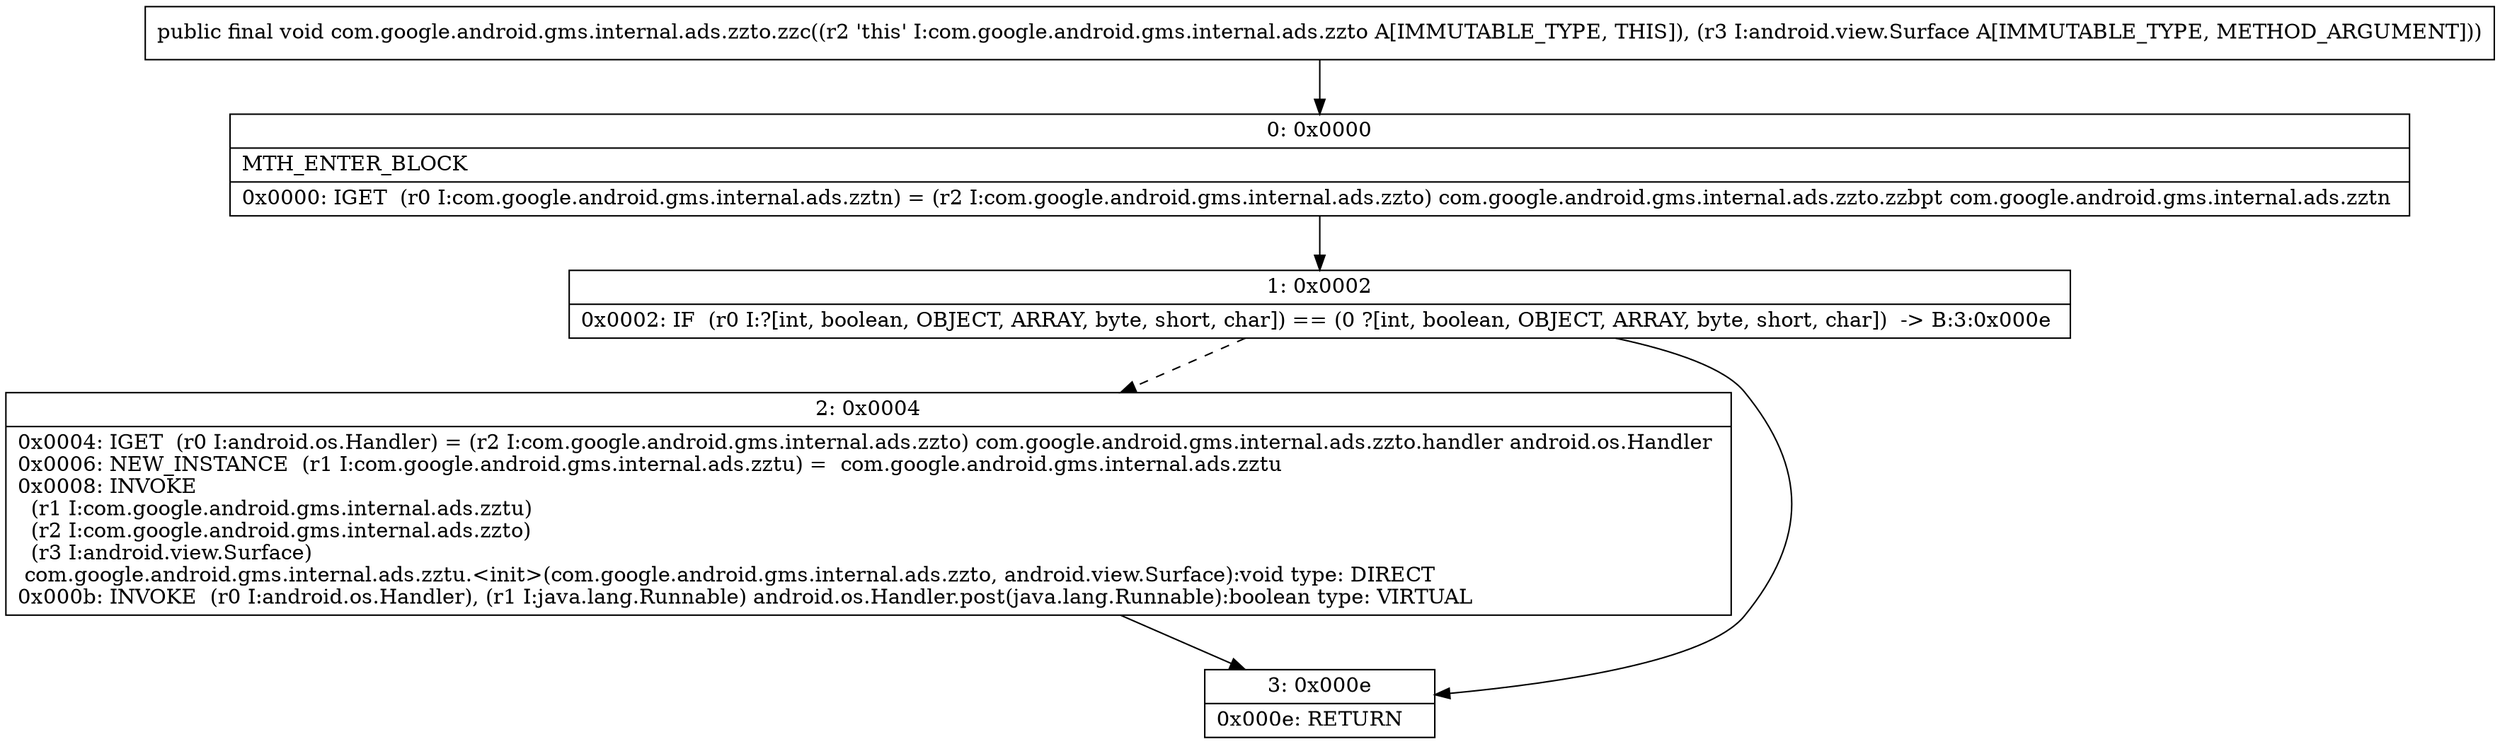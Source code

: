 digraph "CFG forcom.google.android.gms.internal.ads.zzto.zzc(Landroid\/view\/Surface;)V" {
Node_0 [shape=record,label="{0\:\ 0x0000|MTH_ENTER_BLOCK\l|0x0000: IGET  (r0 I:com.google.android.gms.internal.ads.zztn) = (r2 I:com.google.android.gms.internal.ads.zzto) com.google.android.gms.internal.ads.zzto.zzbpt com.google.android.gms.internal.ads.zztn \l}"];
Node_1 [shape=record,label="{1\:\ 0x0002|0x0002: IF  (r0 I:?[int, boolean, OBJECT, ARRAY, byte, short, char]) == (0 ?[int, boolean, OBJECT, ARRAY, byte, short, char])  \-\> B:3:0x000e \l}"];
Node_2 [shape=record,label="{2\:\ 0x0004|0x0004: IGET  (r0 I:android.os.Handler) = (r2 I:com.google.android.gms.internal.ads.zzto) com.google.android.gms.internal.ads.zzto.handler android.os.Handler \l0x0006: NEW_INSTANCE  (r1 I:com.google.android.gms.internal.ads.zztu) =  com.google.android.gms.internal.ads.zztu \l0x0008: INVOKE  \l  (r1 I:com.google.android.gms.internal.ads.zztu)\l  (r2 I:com.google.android.gms.internal.ads.zzto)\l  (r3 I:android.view.Surface)\l com.google.android.gms.internal.ads.zztu.\<init\>(com.google.android.gms.internal.ads.zzto, android.view.Surface):void type: DIRECT \l0x000b: INVOKE  (r0 I:android.os.Handler), (r1 I:java.lang.Runnable) android.os.Handler.post(java.lang.Runnable):boolean type: VIRTUAL \l}"];
Node_3 [shape=record,label="{3\:\ 0x000e|0x000e: RETURN   \l}"];
MethodNode[shape=record,label="{public final void com.google.android.gms.internal.ads.zzto.zzc((r2 'this' I:com.google.android.gms.internal.ads.zzto A[IMMUTABLE_TYPE, THIS]), (r3 I:android.view.Surface A[IMMUTABLE_TYPE, METHOD_ARGUMENT])) }"];
MethodNode -> Node_0;
Node_0 -> Node_1;
Node_1 -> Node_2[style=dashed];
Node_1 -> Node_3;
Node_2 -> Node_3;
}

